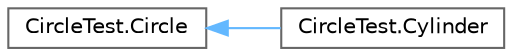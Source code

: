 digraph "Иерархия классов. Графический вид."
{
 // LATEX_PDF_SIZE
  bgcolor="transparent";
  edge [fontname=Helvetica,fontsize=10,labelfontname=Helvetica,labelfontsize=10];
  node [fontname=Helvetica,fontsize=10,shape=box,height=0.2,width=0.4];
  rankdir="LR";
  Node0 [id="Node000000",label="CircleTest.Circle",height=0.2,width=0.4,color="grey40", fillcolor="white", style="filled",URL="$class_circle_test_1_1_circle.html",tooltip="Класс, представляющий окружность"];
  Node0 -> Node1 [id="edge1_Node000000_Node000001",dir="back",color="steelblue1",style="solid",tooltip=" "];
  Node1 [id="Node000001",label="CircleTest.Cylinder",height=0.2,width=0.4,color="grey40", fillcolor="white", style="filled",URL="$class_circle_test_1_1_cylinder.html",tooltip="Класс, представляющий цилиндр"];
}
